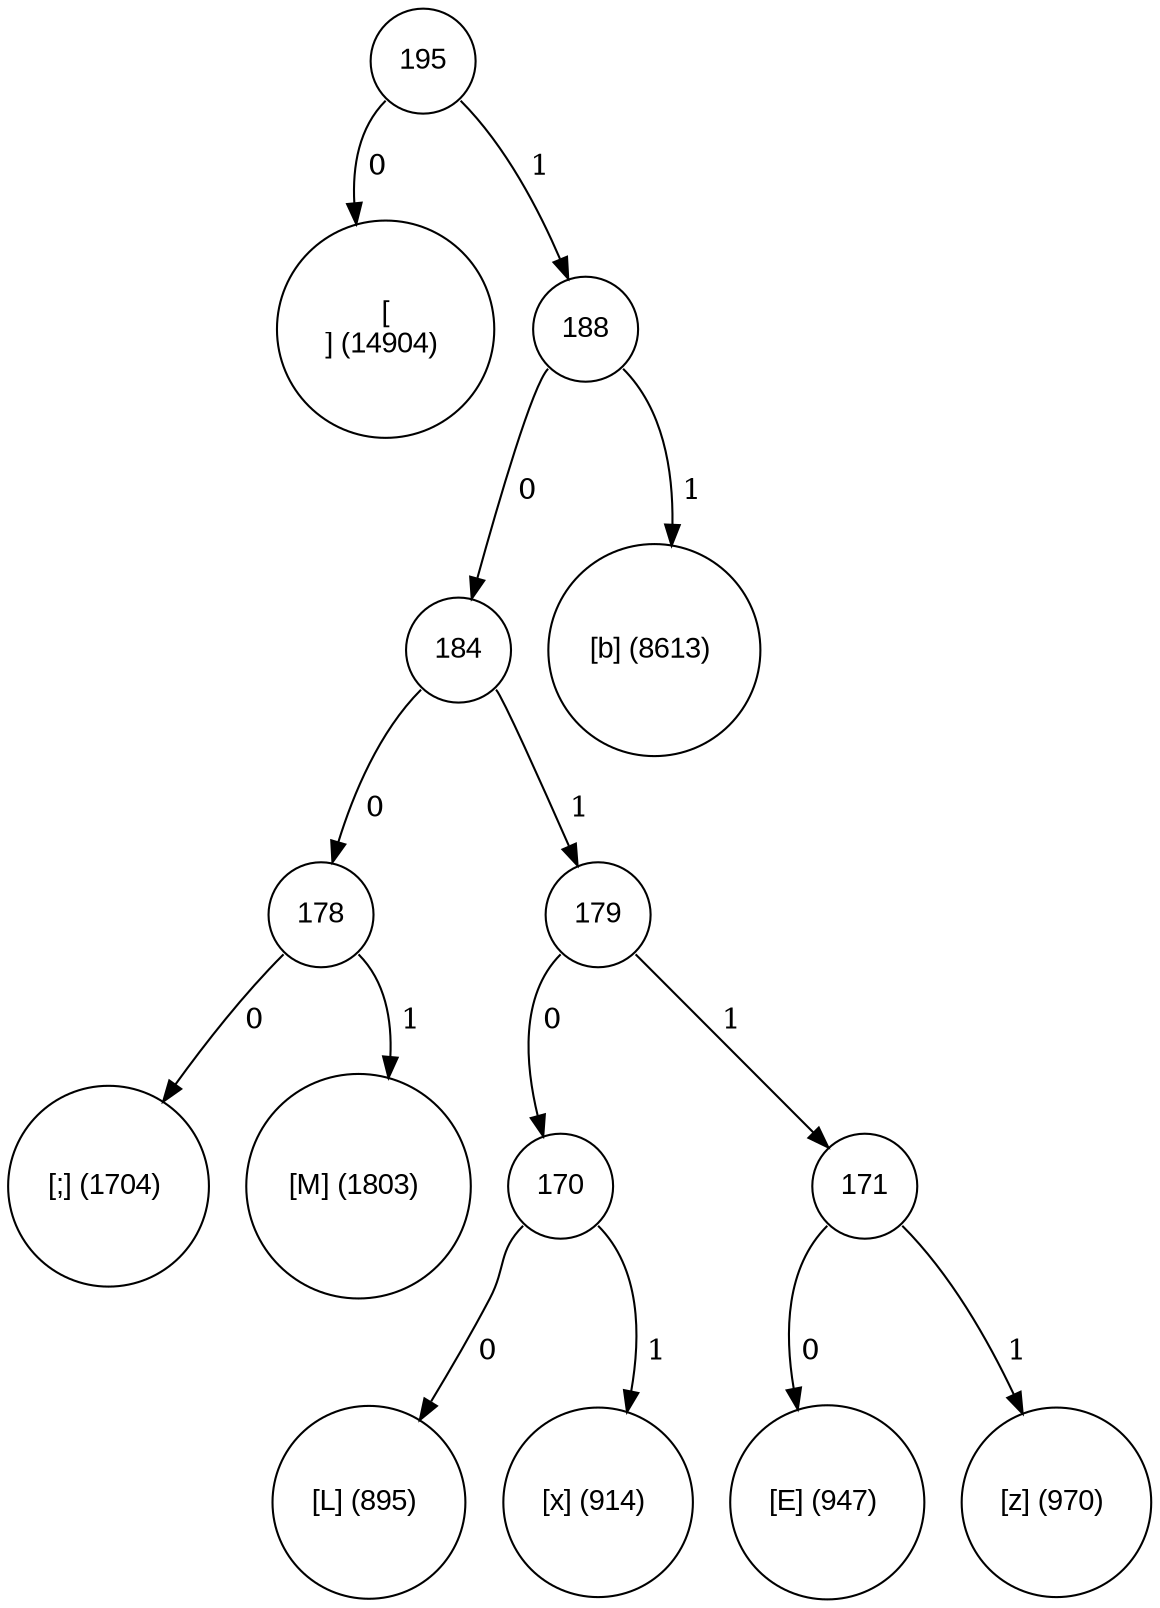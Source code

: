 digraph tree {
	node [fontname="Arial", shape="circle", width=0.5]; 

195:sw -> 13 [label = " 0"]; 
13 [label = "[] (14904) "]; 
195:se -> 188 [label = " 1"]; 
188 [label = "188"]; 
188:se -> 98 [label = " 1"]; 
98 [label = "[b] (8613) "]; 
188:sw -> 184 [label = " 0"]; 
184 [label = "184"]; 
184:sw -> 178 [label = " 0"]; 
178 [label = "178"]; 
178:sw -> 59 [label = " 0"]; 
59 [label = "[;] (1704) "]; 
178:se -> 77 [label = " 1"]; 
77 [label = "[M] (1803) "]; 
184:se -> 179 [label = " 1"]; 
179 [label = "179"]; 
179:sw -> 170 [label = " 0"]; 
170 [label = "170"]; 
170:sw -> 76 [label = " 0"]; 
76 [label = "[L] (895) "]; 
170:se -> 120 [label = " 1"]; 
120 [label = "[x] (914) "]; 
179:se -> 171 [label = " 1"]; 
171 [label = "171"]; 
171:sw -> 69 [label = " 0"]; 
69 [label = "[E] (947) "]; 
171:se -> 122 [label = " 1"]; 
122 [label = "[z] (970) "]; 
}
